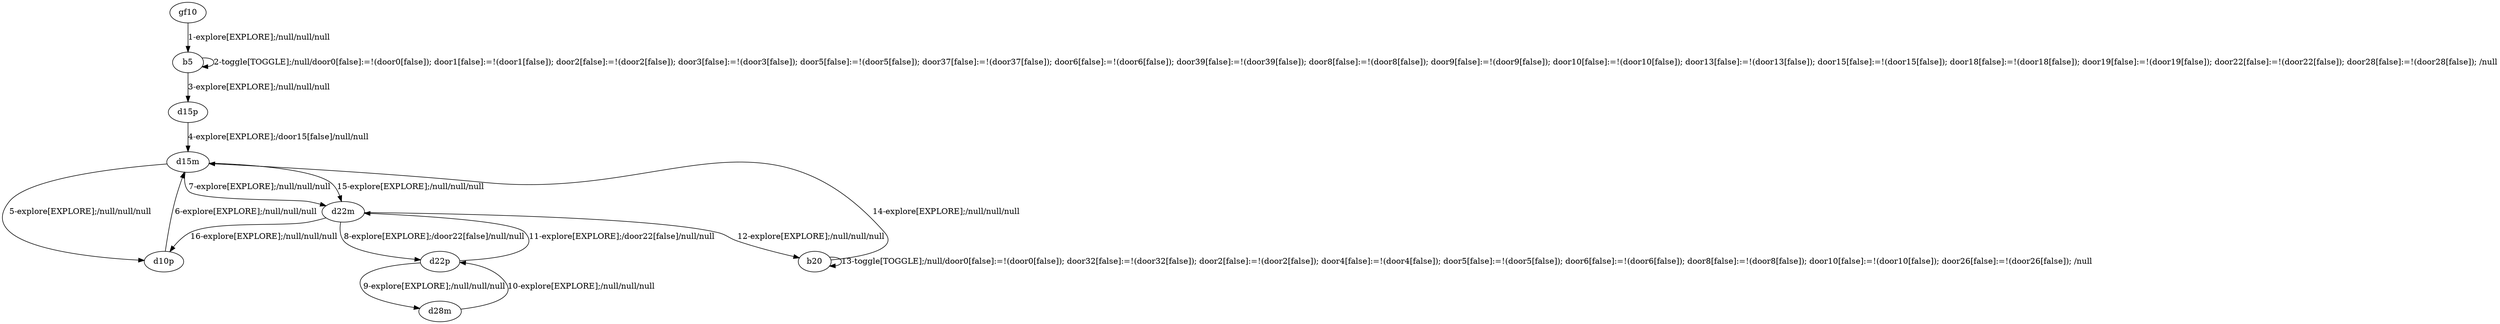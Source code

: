 # Total number of goals covered by this test: 9
# d10p --> d15m
# b20 --> d15m
# d22p --> d28m
# d22p --> d22m
# d22m --> d22p
# d22m --> d10p
# d15m --> d22m
# d22m --> b20
# d28m --> d22p

digraph g {
"gf10" -> "b5" [label = "1-explore[EXPLORE];/null/null/null"];
"b5" -> "b5" [label = "2-toggle[TOGGLE];/null/door0[false]:=!(door0[false]); door1[false]:=!(door1[false]); door2[false]:=!(door2[false]); door3[false]:=!(door3[false]); door5[false]:=!(door5[false]); door37[false]:=!(door37[false]); door6[false]:=!(door6[false]); door39[false]:=!(door39[false]); door8[false]:=!(door8[false]); door9[false]:=!(door9[false]); door10[false]:=!(door10[false]); door13[false]:=!(door13[false]); door15[false]:=!(door15[false]); door18[false]:=!(door18[false]); door19[false]:=!(door19[false]); door22[false]:=!(door22[false]); door28[false]:=!(door28[false]); /null"];
"b5" -> "d15p" [label = "3-explore[EXPLORE];/null/null/null"];
"d15p" -> "d15m" [label = "4-explore[EXPLORE];/door15[false]/null/null"];
"d15m" -> "d10p" [label = "5-explore[EXPLORE];/null/null/null"];
"d10p" -> "d15m" [label = "6-explore[EXPLORE];/null/null/null"];
"d15m" -> "d22m" [label = "7-explore[EXPLORE];/null/null/null"];
"d22m" -> "d22p" [label = "8-explore[EXPLORE];/door22[false]/null/null"];
"d22p" -> "d28m" [label = "9-explore[EXPLORE];/null/null/null"];
"d28m" -> "d22p" [label = "10-explore[EXPLORE];/null/null/null"];
"d22p" -> "d22m" [label = "11-explore[EXPLORE];/door22[false]/null/null"];
"d22m" -> "b20" [label = "12-explore[EXPLORE];/null/null/null"];
"b20" -> "b20" [label = "13-toggle[TOGGLE];/null/door0[false]:=!(door0[false]); door32[false]:=!(door32[false]); door2[false]:=!(door2[false]); door4[false]:=!(door4[false]); door5[false]:=!(door5[false]); door6[false]:=!(door6[false]); door8[false]:=!(door8[false]); door10[false]:=!(door10[false]); door26[false]:=!(door26[false]); /null"];
"b20" -> "d15m" [label = "14-explore[EXPLORE];/null/null/null"];
"d15m" -> "d22m" [label = "15-explore[EXPLORE];/null/null/null"];
"d22m" -> "d10p" [label = "16-explore[EXPLORE];/null/null/null"];
}